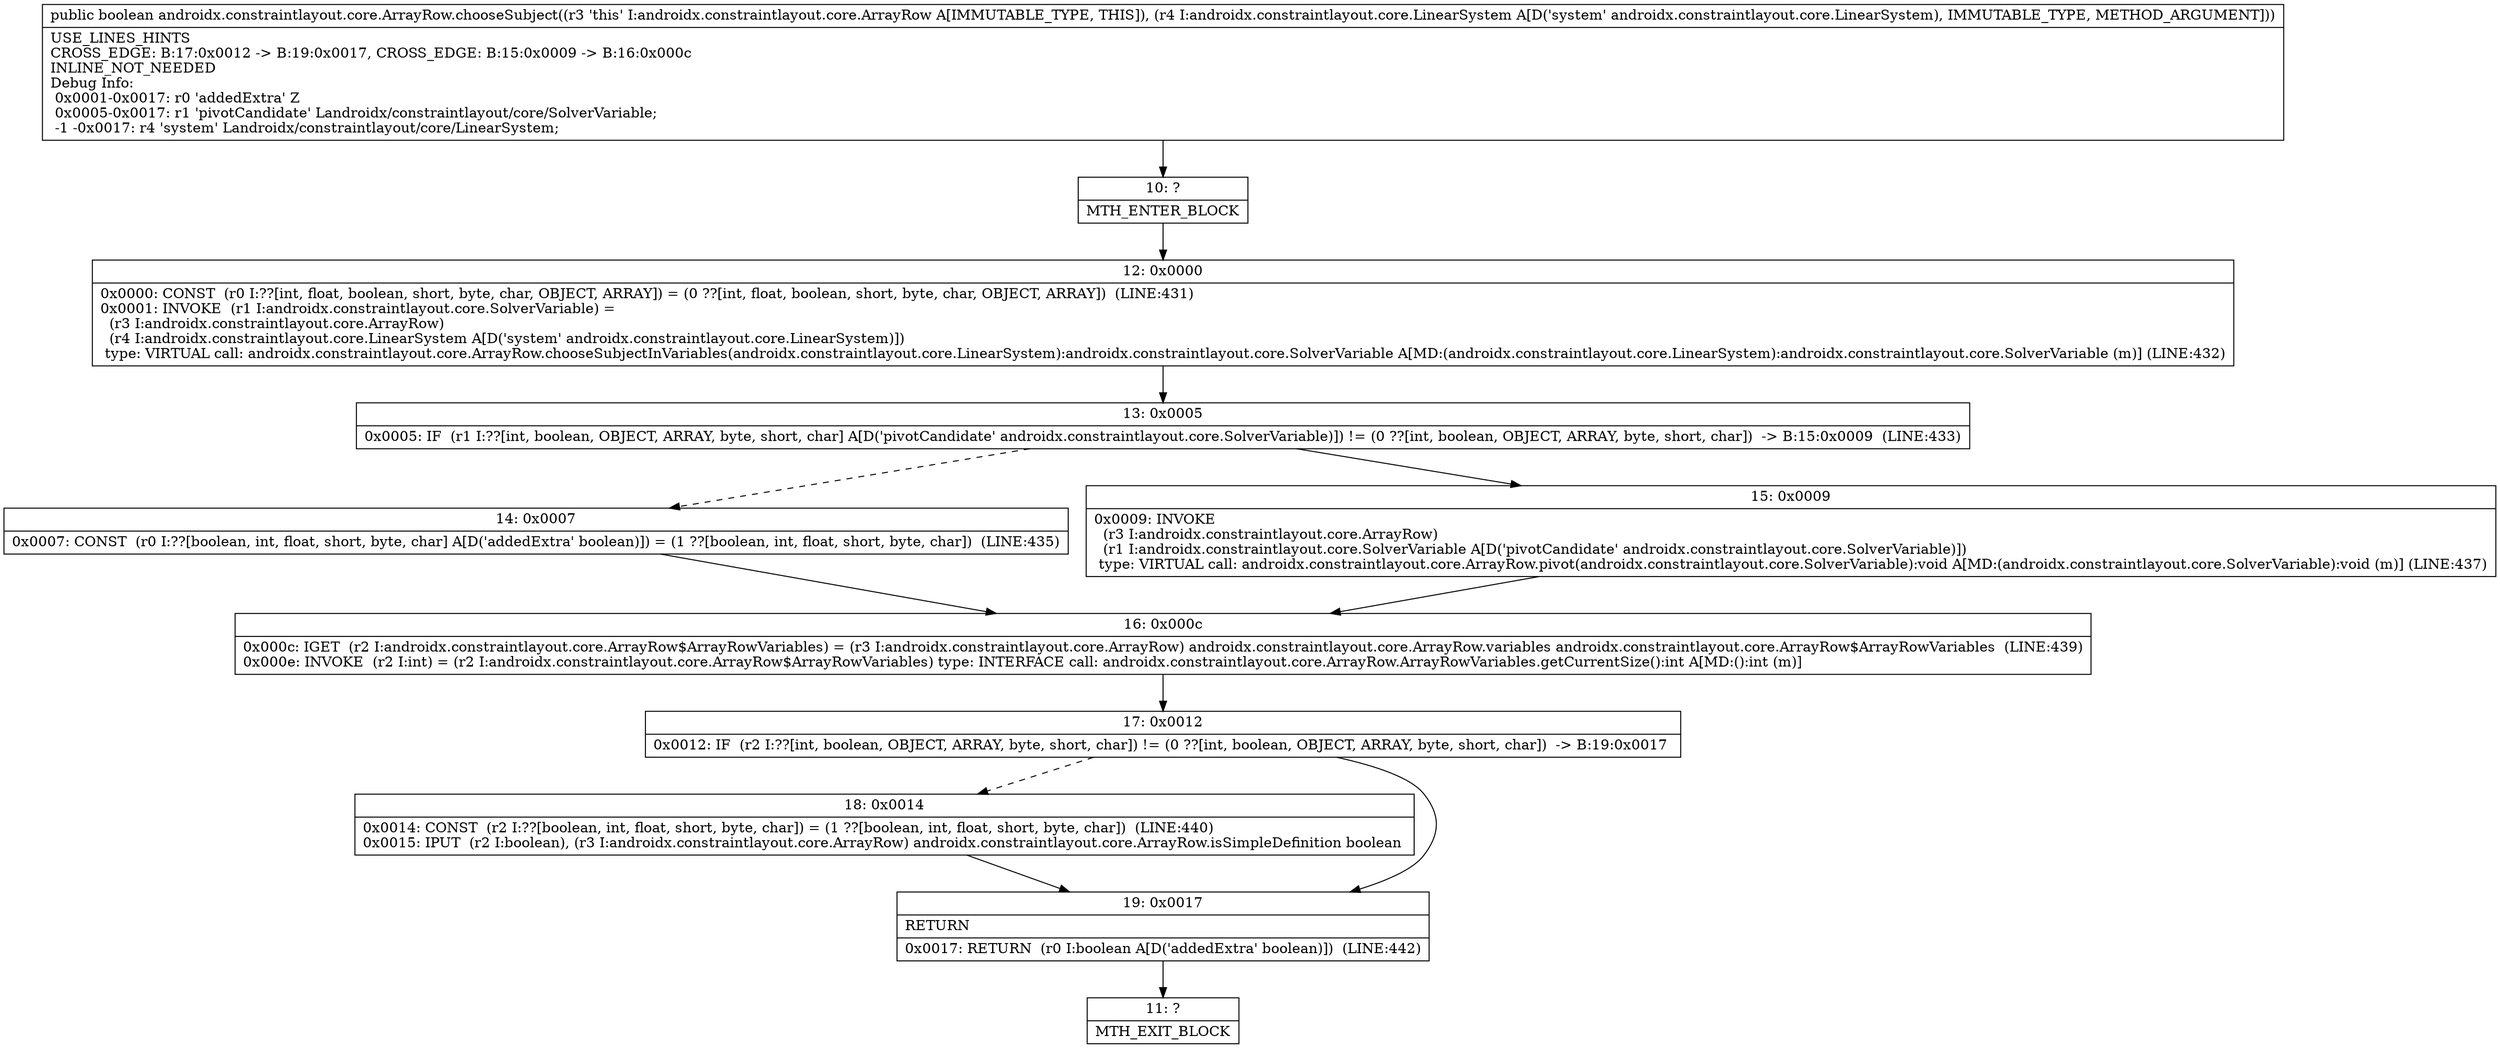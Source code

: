 digraph "CFG forandroidx.constraintlayout.core.ArrayRow.chooseSubject(Landroidx\/constraintlayout\/core\/LinearSystem;)Z" {
Node_10 [shape=record,label="{10\:\ ?|MTH_ENTER_BLOCK\l}"];
Node_12 [shape=record,label="{12\:\ 0x0000|0x0000: CONST  (r0 I:??[int, float, boolean, short, byte, char, OBJECT, ARRAY]) = (0 ??[int, float, boolean, short, byte, char, OBJECT, ARRAY])  (LINE:431)\l0x0001: INVOKE  (r1 I:androidx.constraintlayout.core.SolverVariable) = \l  (r3 I:androidx.constraintlayout.core.ArrayRow)\l  (r4 I:androidx.constraintlayout.core.LinearSystem A[D('system' androidx.constraintlayout.core.LinearSystem)])\l type: VIRTUAL call: androidx.constraintlayout.core.ArrayRow.chooseSubjectInVariables(androidx.constraintlayout.core.LinearSystem):androidx.constraintlayout.core.SolverVariable A[MD:(androidx.constraintlayout.core.LinearSystem):androidx.constraintlayout.core.SolverVariable (m)] (LINE:432)\l}"];
Node_13 [shape=record,label="{13\:\ 0x0005|0x0005: IF  (r1 I:??[int, boolean, OBJECT, ARRAY, byte, short, char] A[D('pivotCandidate' androidx.constraintlayout.core.SolverVariable)]) != (0 ??[int, boolean, OBJECT, ARRAY, byte, short, char])  \-\> B:15:0x0009  (LINE:433)\l}"];
Node_14 [shape=record,label="{14\:\ 0x0007|0x0007: CONST  (r0 I:??[boolean, int, float, short, byte, char] A[D('addedExtra' boolean)]) = (1 ??[boolean, int, float, short, byte, char])  (LINE:435)\l}"];
Node_16 [shape=record,label="{16\:\ 0x000c|0x000c: IGET  (r2 I:androidx.constraintlayout.core.ArrayRow$ArrayRowVariables) = (r3 I:androidx.constraintlayout.core.ArrayRow) androidx.constraintlayout.core.ArrayRow.variables androidx.constraintlayout.core.ArrayRow$ArrayRowVariables  (LINE:439)\l0x000e: INVOKE  (r2 I:int) = (r2 I:androidx.constraintlayout.core.ArrayRow$ArrayRowVariables) type: INTERFACE call: androidx.constraintlayout.core.ArrayRow.ArrayRowVariables.getCurrentSize():int A[MD:():int (m)]\l}"];
Node_17 [shape=record,label="{17\:\ 0x0012|0x0012: IF  (r2 I:??[int, boolean, OBJECT, ARRAY, byte, short, char]) != (0 ??[int, boolean, OBJECT, ARRAY, byte, short, char])  \-\> B:19:0x0017 \l}"];
Node_18 [shape=record,label="{18\:\ 0x0014|0x0014: CONST  (r2 I:??[boolean, int, float, short, byte, char]) = (1 ??[boolean, int, float, short, byte, char])  (LINE:440)\l0x0015: IPUT  (r2 I:boolean), (r3 I:androidx.constraintlayout.core.ArrayRow) androidx.constraintlayout.core.ArrayRow.isSimpleDefinition boolean \l}"];
Node_19 [shape=record,label="{19\:\ 0x0017|RETURN\l|0x0017: RETURN  (r0 I:boolean A[D('addedExtra' boolean)])  (LINE:442)\l}"];
Node_11 [shape=record,label="{11\:\ ?|MTH_EXIT_BLOCK\l}"];
Node_15 [shape=record,label="{15\:\ 0x0009|0x0009: INVOKE  \l  (r3 I:androidx.constraintlayout.core.ArrayRow)\l  (r1 I:androidx.constraintlayout.core.SolverVariable A[D('pivotCandidate' androidx.constraintlayout.core.SolverVariable)])\l type: VIRTUAL call: androidx.constraintlayout.core.ArrayRow.pivot(androidx.constraintlayout.core.SolverVariable):void A[MD:(androidx.constraintlayout.core.SolverVariable):void (m)] (LINE:437)\l}"];
MethodNode[shape=record,label="{public boolean androidx.constraintlayout.core.ArrayRow.chooseSubject((r3 'this' I:androidx.constraintlayout.core.ArrayRow A[IMMUTABLE_TYPE, THIS]), (r4 I:androidx.constraintlayout.core.LinearSystem A[D('system' androidx.constraintlayout.core.LinearSystem), IMMUTABLE_TYPE, METHOD_ARGUMENT]))  | USE_LINES_HINTS\lCROSS_EDGE: B:17:0x0012 \-\> B:19:0x0017, CROSS_EDGE: B:15:0x0009 \-\> B:16:0x000c\lINLINE_NOT_NEEDED\lDebug Info:\l  0x0001\-0x0017: r0 'addedExtra' Z\l  0x0005\-0x0017: r1 'pivotCandidate' Landroidx\/constraintlayout\/core\/SolverVariable;\l  \-1 \-0x0017: r4 'system' Landroidx\/constraintlayout\/core\/LinearSystem;\l}"];
MethodNode -> Node_10;Node_10 -> Node_12;
Node_12 -> Node_13;
Node_13 -> Node_14[style=dashed];
Node_13 -> Node_15;
Node_14 -> Node_16;
Node_16 -> Node_17;
Node_17 -> Node_18[style=dashed];
Node_17 -> Node_19;
Node_18 -> Node_19;
Node_19 -> Node_11;
Node_15 -> Node_16;
}

